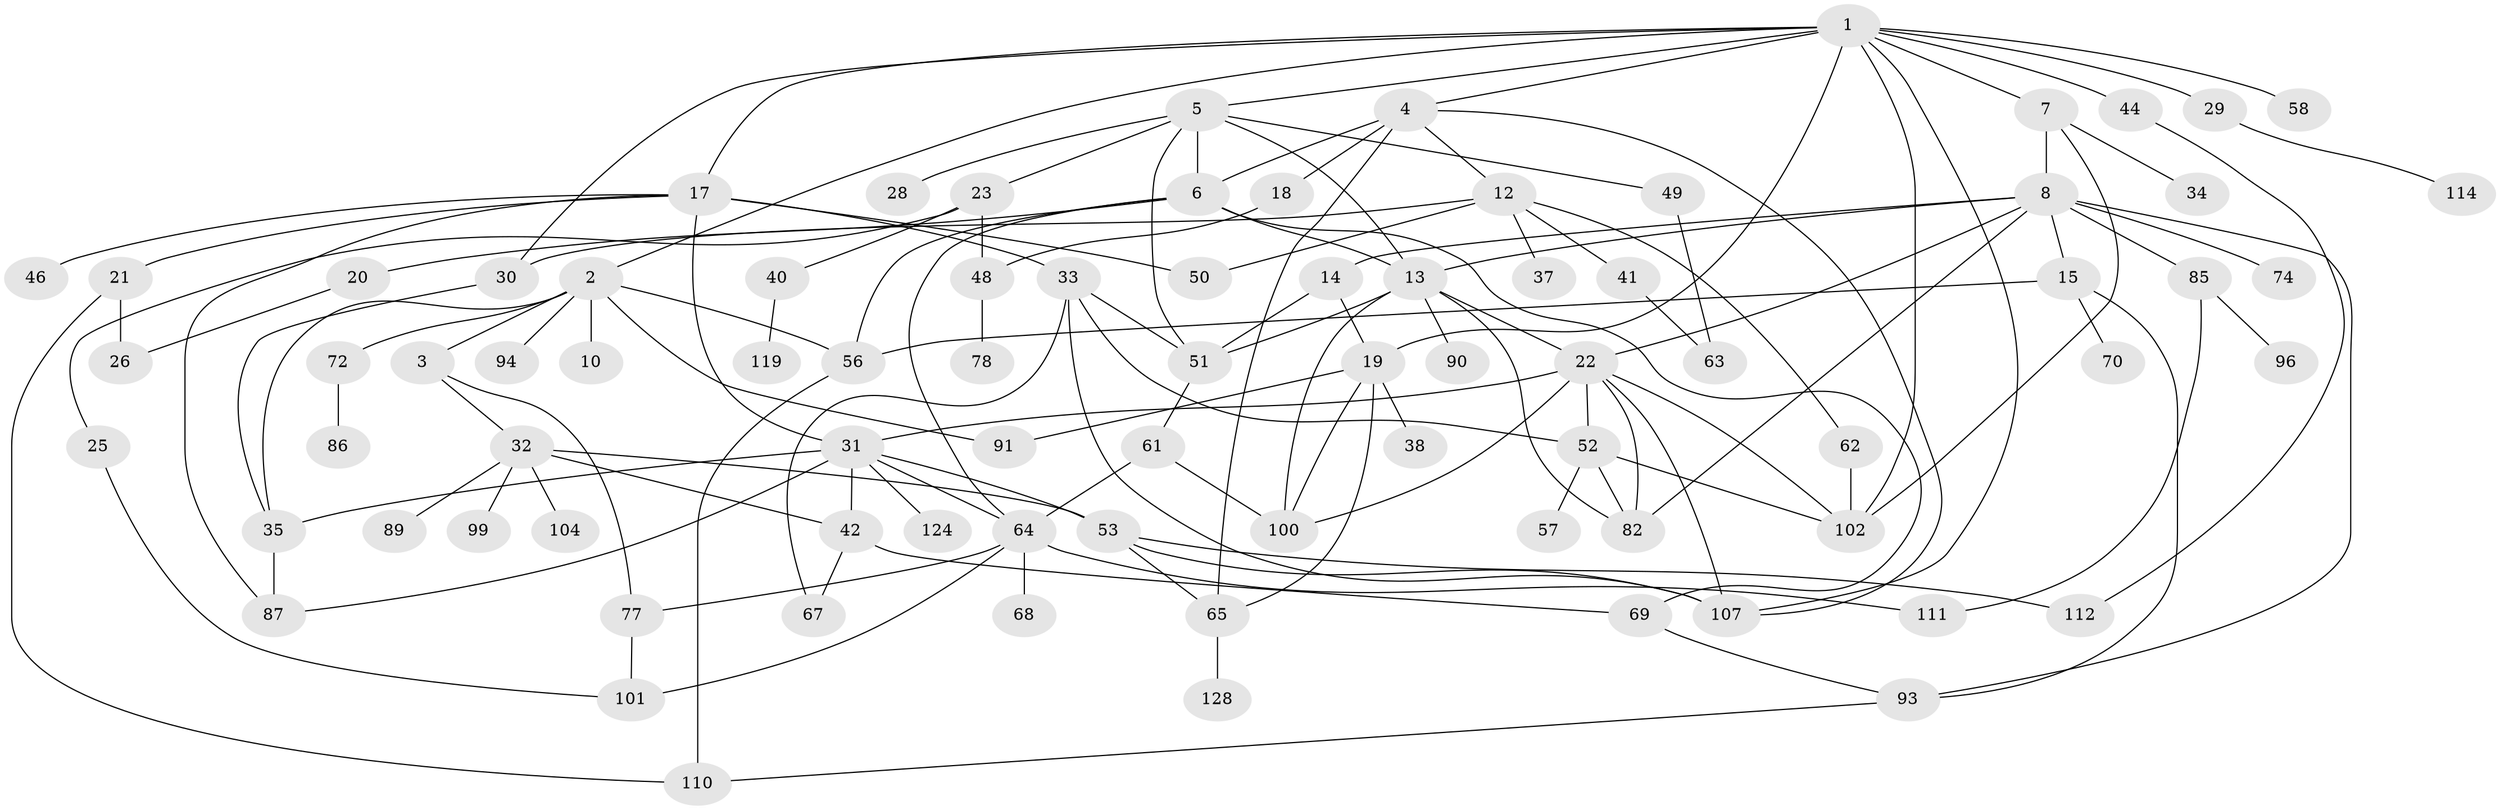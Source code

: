 // Generated by graph-tools (version 1.1) at 2025/23/03/03/25 07:23:34]
// undirected, 82 vertices, 134 edges
graph export_dot {
graph [start="1"]
  node [color=gray90,style=filled];
  1 [super="+27"];
  2 [super="+16"];
  3;
  4 [super="+39"];
  5 [super="+9"];
  6 [super="+43"];
  7;
  8 [super="+11"];
  10;
  12 [super="+24"];
  13 [super="+79"];
  14 [super="+47"];
  15 [super="+123"];
  17 [super="+122"];
  18;
  19 [super="+36"];
  20 [super="+83"];
  21 [super="+95"];
  22 [super="+59"];
  23;
  25 [super="+60"];
  26 [super="+73"];
  28;
  29 [super="+80"];
  30 [super="+54"];
  31 [super="+120"];
  32 [super="+45"];
  33 [super="+55"];
  34;
  35 [super="+105"];
  37;
  38;
  40 [super="+71"];
  41;
  42 [super="+125"];
  44;
  46;
  48 [super="+103"];
  49;
  50;
  51 [super="+66"];
  52 [super="+75"];
  53 [super="+92"];
  56 [super="+109"];
  57;
  58 [super="+106"];
  61 [super="+127"];
  62;
  63;
  64 [super="+81"];
  65 [super="+88"];
  67 [super="+76"];
  68;
  69;
  70 [super="+115"];
  72;
  74;
  77 [super="+84"];
  78;
  82 [super="+118"];
  85;
  86;
  87 [super="+113"];
  89;
  90;
  91 [super="+98"];
  93 [super="+97"];
  94;
  96;
  99;
  100 [super="+121"];
  101 [super="+117"];
  102 [super="+116"];
  104;
  107 [super="+108"];
  110;
  111;
  112 [super="+126"];
  114;
  119;
  124;
  128;
  1 -- 2;
  1 -- 4;
  1 -- 5;
  1 -- 7;
  1 -- 17;
  1 -- 29;
  1 -- 44;
  1 -- 58;
  1 -- 107;
  1 -- 102;
  1 -- 30;
  1 -- 19;
  2 -- 3;
  2 -- 10;
  2 -- 35;
  2 -- 72;
  2 -- 91;
  2 -- 94;
  2 -- 56;
  3 -- 32;
  3 -- 77;
  4 -- 6;
  4 -- 12;
  4 -- 18;
  4 -- 65;
  4 -- 107;
  5 -- 23;
  5 -- 49;
  5 -- 13;
  5 -- 28;
  5 -- 51;
  5 -- 6;
  6 -- 20;
  6 -- 13;
  6 -- 64;
  6 -- 69;
  6 -- 56;
  7 -- 8;
  7 -- 34;
  7 -- 102;
  8 -- 14;
  8 -- 15;
  8 -- 74;
  8 -- 82;
  8 -- 85;
  8 -- 13;
  8 -- 93;
  8 -- 22;
  12 -- 37;
  12 -- 41;
  12 -- 62;
  12 -- 30;
  12 -- 50;
  13 -- 22;
  13 -- 90;
  13 -- 51;
  13 -- 100;
  13 -- 82;
  14 -- 19;
  14 -- 51;
  15 -- 70;
  15 -- 56;
  15 -- 93;
  17 -- 21;
  17 -- 33;
  17 -- 46;
  17 -- 50;
  17 -- 87;
  17 -- 31;
  18 -- 48;
  19 -- 65;
  19 -- 100;
  19 -- 38;
  19 -- 91;
  20 -- 26;
  21 -- 26;
  21 -- 110;
  22 -- 31;
  22 -- 102;
  22 -- 82;
  22 -- 107;
  22 -- 100;
  22 -- 52;
  23 -- 25;
  23 -- 40;
  23 -- 48;
  25 -- 101;
  29 -- 114;
  30 -- 35;
  31 -- 42;
  31 -- 124;
  31 -- 53;
  31 -- 35;
  31 -- 64;
  31 -- 87;
  32 -- 89;
  32 -- 99;
  32 -- 42;
  32 -- 104;
  32 -- 53;
  33 -- 51;
  33 -- 52;
  33 -- 67;
  33 -- 107;
  35 -- 87;
  40 -- 119;
  41 -- 63;
  42 -- 67;
  42 -- 69;
  44 -- 112;
  48 -- 78;
  49 -- 63;
  51 -- 61;
  52 -- 57;
  52 -- 102;
  52 -- 82;
  53 -- 65;
  53 -- 107;
  53 -- 112;
  56 -- 110;
  61 -- 100;
  61 -- 64;
  62 -- 102;
  64 -- 68;
  64 -- 101;
  64 -- 111;
  64 -- 77;
  65 -- 128;
  69 -- 93;
  72 -- 86;
  77 -- 101;
  85 -- 96;
  85 -- 111;
  93 -- 110;
}
